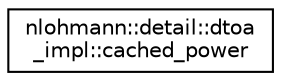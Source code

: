 digraph "Graphical Class Hierarchy"
{
 // LATEX_PDF_SIZE
  edge [fontname="Helvetica",fontsize="10",labelfontname="Helvetica",labelfontsize="10"];
  node [fontname="Helvetica",fontsize="10",shape=record];
  rankdir="LR";
  Node0 [label="nlohmann::detail::dtoa\l_impl::cached_power",height=0.2,width=0.4,color="black", fillcolor="white", style="filled",URL="$d5/dfe/structnlohmann_1_1detail_1_1dtoa__impl_1_1cached__power.html",tooltip=" "];
}
